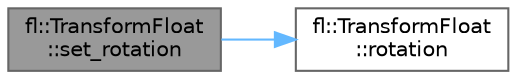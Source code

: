 digraph "fl::TransformFloat::set_rotation"
{
 // INTERACTIVE_SVG=YES
 // LATEX_PDF_SIZE
  bgcolor="transparent";
  edge [fontname=Helvetica,fontsize=10,labelfontname=Helvetica,labelfontsize=10];
  node [fontname=Helvetica,fontsize=10,shape=box,height=0.2,width=0.4];
  rankdir="LR";
  Node1 [id="Node000001",label="fl::TransformFloat\l::set_rotation",height=0.2,width=0.4,color="gray40", fillcolor="grey60", style="filled", fontcolor="black",tooltip=" "];
  Node1 -> Node2 [id="edge1_Node000001_Node000002",color="steelblue1",style="solid",tooltip=" "];
  Node2 [id="Node000002",label="fl::TransformFloat\l::rotation",height=0.2,width=0.4,color="grey40", fillcolor="white", style="filled",URL="$d9/dd3/structfl_1_1_transform_float_a706c0c7780d9b870c47c4a5be8696c2b.html#a706c0c7780d9b870c47c4a5be8696c2b",tooltip=" "];
}
